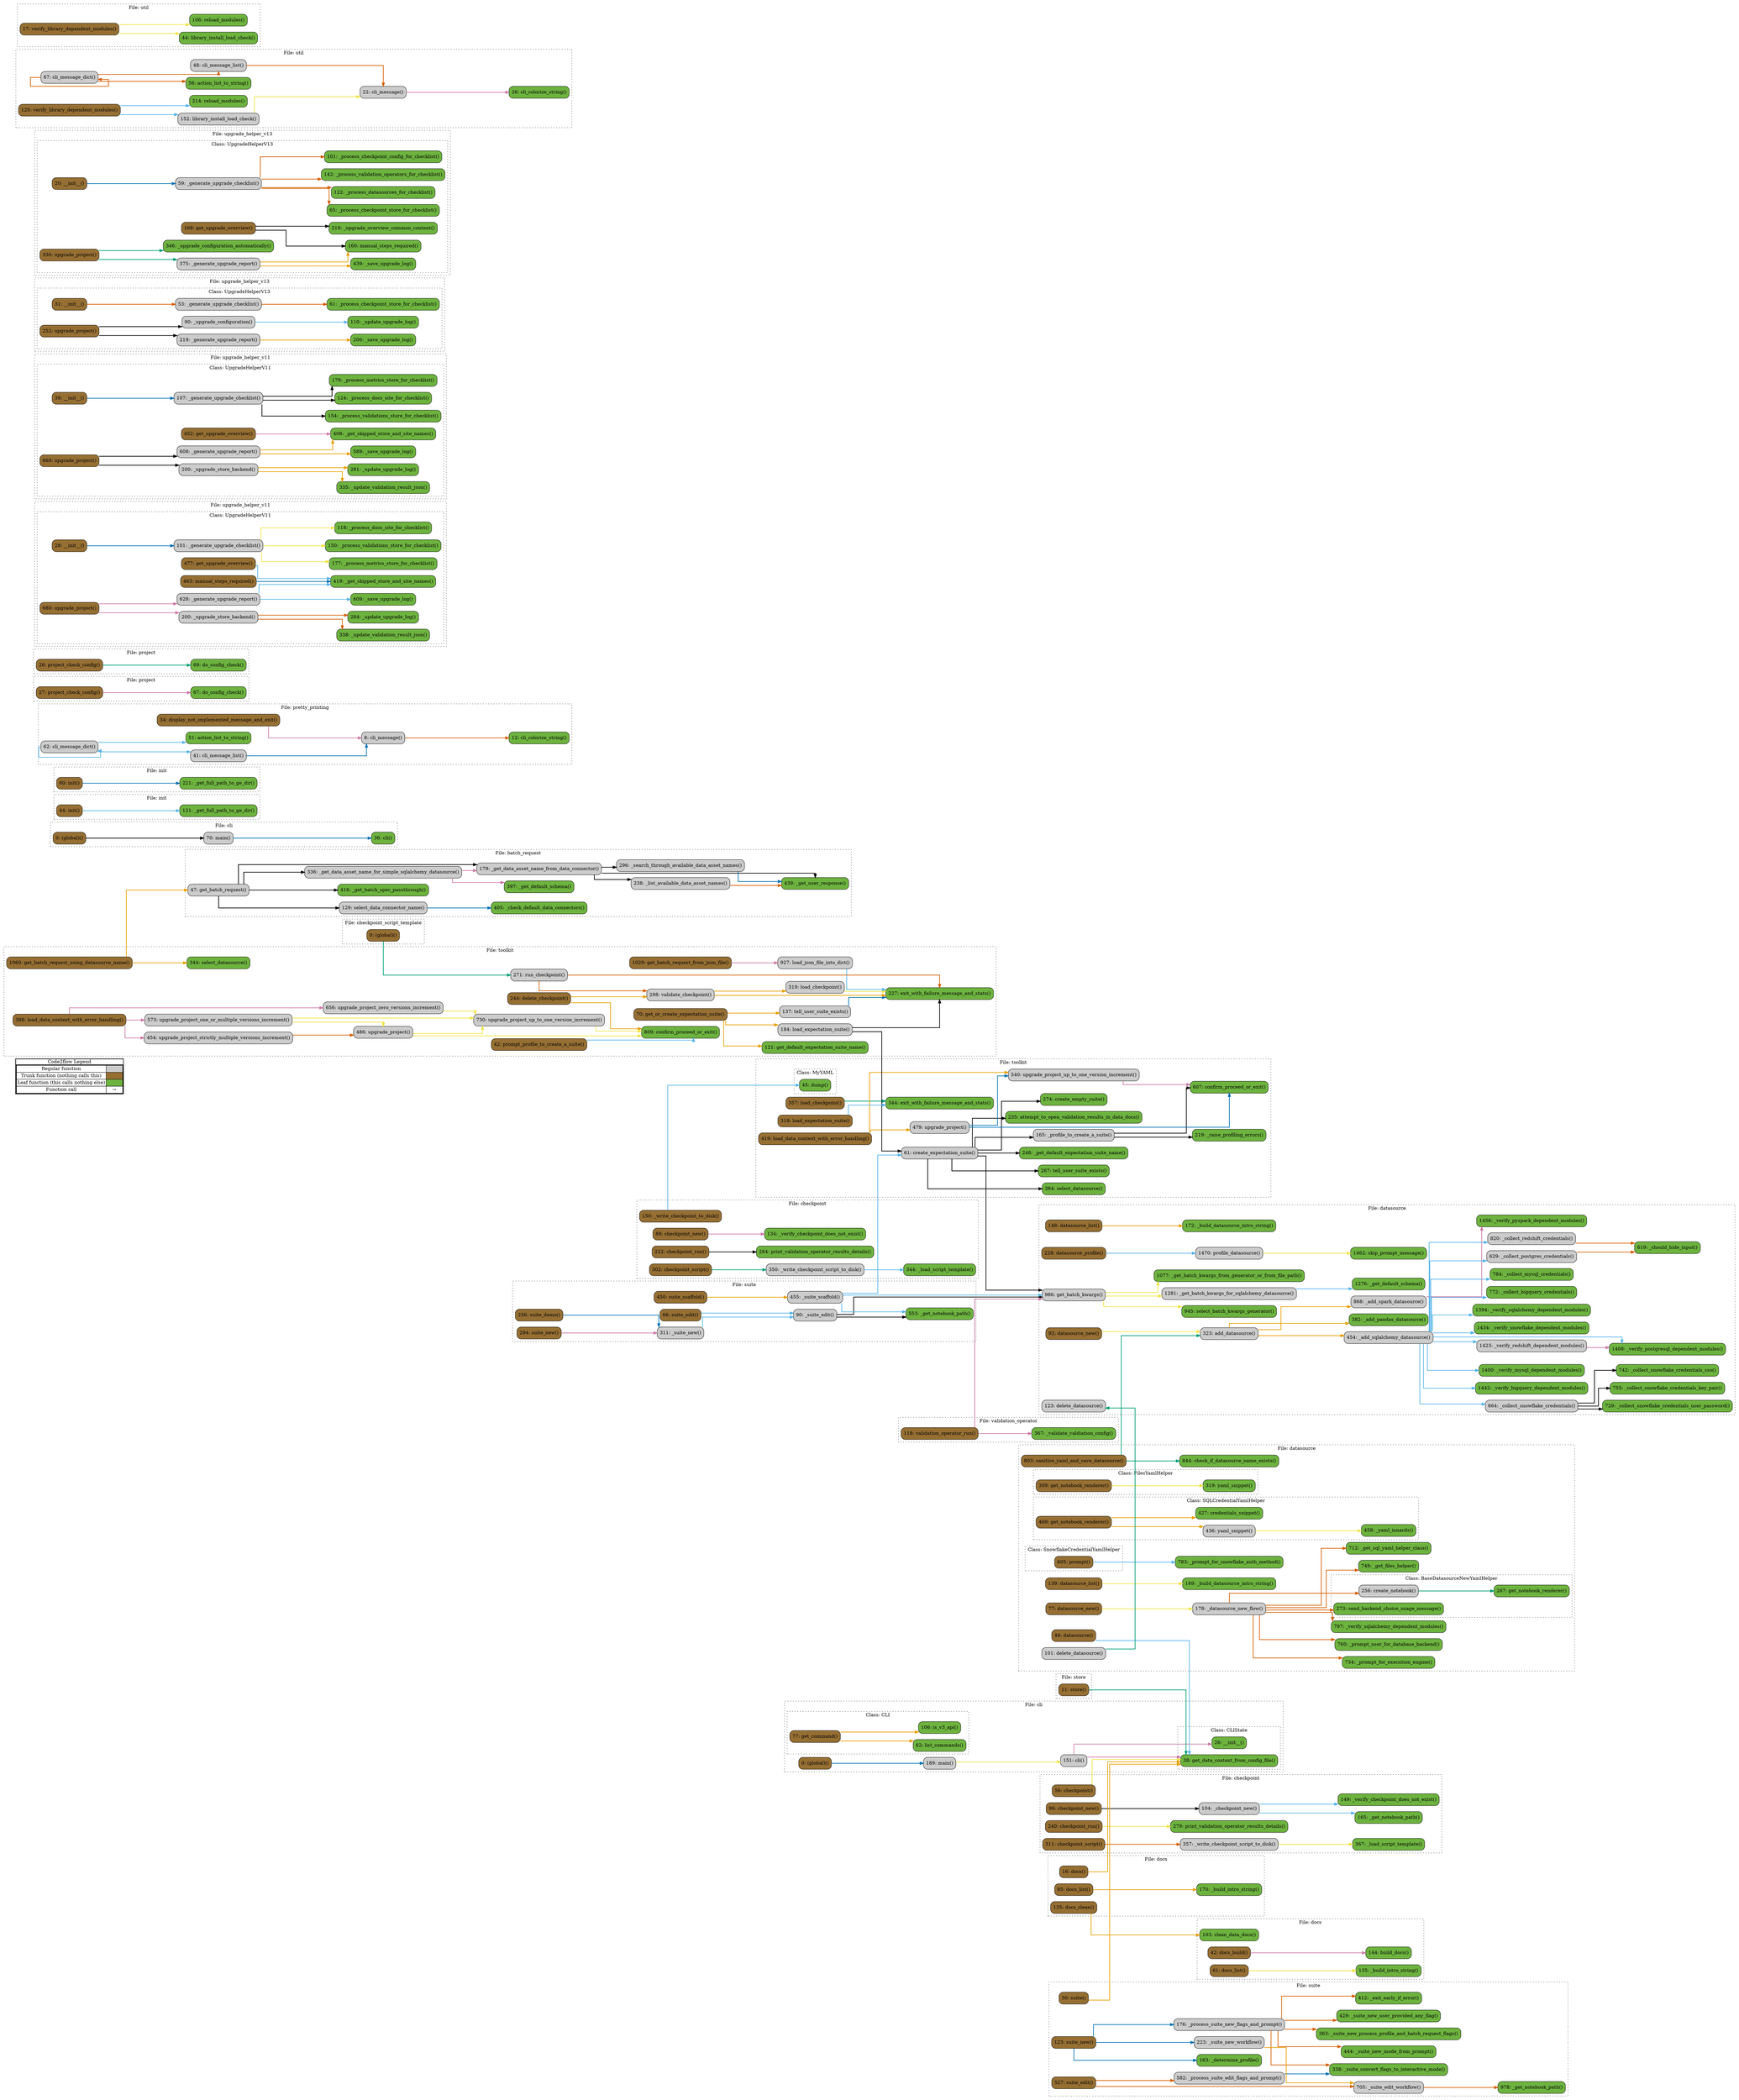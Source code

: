 digraph G {
concentrate=true;
splines="ortho";
rankdir="LR";
subgraph legend{
    rank = min;
    label = "legend";
    Legend [shape=none, margin=0, label = <
        <table cellspacing="0" cellpadding="0" border="1"><tr><td>Code2flow Legend</td></tr><tr><td>
        <table cellspacing="0">
        <tr><td>Regular function</td><td width="50px" bgcolor='#cccccc'></td></tr>
        <tr><td>Trunk function (nothing calls this)</td><td bgcolor='#966F33'></td></tr>
        <tr><td>Leaf function (this calls nothing else)</td><td bgcolor='#6db33f'></td></tr>
        <tr><td>Function call</td><td><font color='black'>&#8594;</font></td></tr>
        </table></td></tr></table>
        >];
}node_5c4c25fe [label="405: _check_default_data_connectors()" name="batch_request::_check_default_data_connectors" shape="rect" style="rounded,filled" fillcolor="#6db33f" ];
node_1a34d3b0 [label="416: _get_batch_spec_passthrough()" name="batch_request::_get_batch_spec_passthrough" shape="rect" style="rounded,filled" fillcolor="#6db33f" ];
node_05fbfda7 [label="336: _get_data_asset_name_for_simple_sqlalchemy_datasource()" name="batch_request::_get_data_asset_name_for_simple_sqlalchemy_datasource" shape="rect" style="rounded,filled" fillcolor="#cccccc" ];
node_fe6f5350 [label="179: _get_data_asset_name_from_data_connector()" name="batch_request::_get_data_asset_name_from_data_connector" shape="rect" style="rounded,filled" fillcolor="#cccccc" ];
node_ac07f16d [label="397: _get_default_schema()" name="batch_request::_get_default_schema" shape="rect" style="rounded,filled" fillcolor="#6db33f" ];
node_b4ab0977 [label="439: _get_user_response()" name="batch_request::_get_user_response" shape="rect" style="rounded,filled" fillcolor="#6db33f" ];
node_f2c12b1e [label="238: _list_available_data_asset_names()" name="batch_request::_list_available_data_asset_names" shape="rect" style="rounded,filled" fillcolor="#cccccc" ];
node_7881af1d [label="296: _search_through_available_data_asset_names()" name="batch_request::_search_through_available_data_asset_names" shape="rect" style="rounded,filled" fillcolor="#cccccc" ];
node_744f17e8 [label="47: get_batch_request()" name="batch_request::get_batch_request" shape="rect" style="rounded,filled" fillcolor="#cccccc" ];
node_a92f657d [label="129: select_data_connector_name()" name="batch_request::select_data_connector_name" shape="rect" style="rounded,filled" fillcolor="#cccccc" ];
node_65917422 [label="104: _checkpoint_new()" name="checkpoint::_checkpoint_new" shape="rect" style="rounded,filled" fillcolor="#cccccc" ];
node_d1dfdc82 [label="165: _get_notebook_path()" name="checkpoint::_get_notebook_path" shape="rect" style="rounded,filled" fillcolor="#6db33f" ];
node_a71a0b52 [label="344: _load_script_template()" name="checkpoint::_load_script_template" shape="rect" style="rounded,filled" fillcolor="#6db33f" ];
node_dde77d27 [label="367: _load_script_template()" name="checkpoint::_load_script_template" shape="rect" style="rounded,filled" fillcolor="#6db33f" ];
node_2330ad65 [label="134: _verify_checkpoint_does_not_exist()" name="checkpoint::_verify_checkpoint_does_not_exist" shape="rect" style="rounded,filled" fillcolor="#6db33f" ];
node_415b928f [label="149: _verify_checkpoint_does_not_exist()" name="checkpoint::_verify_checkpoint_does_not_exist" shape="rect" style="rounded,filled" fillcolor="#6db33f" ];
node_fcae3b12 [label="350: _write_checkpoint_script_to_disk()" name="checkpoint::_write_checkpoint_script_to_disk" shape="rect" style="rounded,filled" fillcolor="#cccccc" ];
node_b52d718c [label="357: _write_checkpoint_script_to_disk()" name="checkpoint::_write_checkpoint_script_to_disk" shape="rect" style="rounded,filled" fillcolor="#cccccc" ];
node_2fba57d2 [label="150: _write_checkpoint_to_disk()" name="checkpoint::_write_checkpoint_to_disk" shape="rect" style="rounded,filled" fillcolor="#966F33" ];
node_2e6d3844 [label="56: checkpoint()" name="checkpoint::checkpoint" shape="rect" style="rounded,filled" fillcolor="#966F33" ];
node_5e43dc97 [label="88: checkpoint_new()" name="checkpoint::checkpoint_new" shape="rect" style="rounded,filled" fillcolor="#966F33" ];
node_414c9d18 [label="96: checkpoint_new()" name="checkpoint::checkpoint_new" shape="rect" style="rounded,filled" fillcolor="#966F33" ];
node_8578203c [label="240: checkpoint_run()" name="checkpoint::checkpoint_run" shape="rect" style="rounded,filled" fillcolor="#966F33" ];
node_c5736070 [label="222: checkpoint_run()" name="checkpoint::checkpoint_run" shape="rect" style="rounded,filled" fillcolor="#966F33" ];
node_5e501c53 [label="302: checkpoint_script()" name="checkpoint::checkpoint_script" shape="rect" style="rounded,filled" fillcolor="#966F33" ];
node_3a69eb36 [label="311: checkpoint_script()" name="checkpoint::checkpoint_script" shape="rect" style="rounded,filled" fillcolor="#966F33" ];
node_bfc88151 [label="264: print_validation_operator_results_details()" name="checkpoint::print_validation_operator_results_details" shape="rect" style="rounded,filled" fillcolor="#6db33f" ];
node_1f9922ff [label="279: print_validation_operator_results_details()" name="checkpoint::print_validation_operator_results_details" shape="rect" style="rounded,filled" fillcolor="#6db33f" ];
node_9293be73 [label="0: (global)()" name="checkpoint_script_template::(global)" shape="rect" style="rounded,filled" fillcolor="#966F33" ];
node_b15b4750 [label="0: (global)()" name="cli::(global)" shape="rect" style="rounded,filled" fillcolor="#966F33" ];
node_f50b9125 [label="0: (global)()" name="cli::(global)" shape="rect" style="rounded,filled" fillcolor="#966F33" ];
node_ef25b4a9 [label="77: get_command()" name="cli::CLI.get_command" shape="rect" style="rounded,filled" fillcolor="#966F33" ];
node_61d4256e [label="106: is_v3_api()" name="cli::CLI.is_v3_api" shape="rect" style="rounded,filled" fillcolor="#6db33f" ];
node_52a9b633 [label="62: list_commands()" name="cli::CLI.list_commands" shape="rect" style="rounded,filled" fillcolor="#6db33f" ];
node_df429d03 [label="26: __init__()" name="cli::CLIState.__init__" shape="rect" style="rounded,filled" fillcolor="#6db33f" ];
node_80792a66 [label="38: get_data_context_from_config_file()" name="cli::CLIState.get_data_context_from_config_file" shape="rect" style="rounded,filled" fillcolor="#6db33f" ];
node_463c3040 [label="36: cli()" name="cli::cli" shape="rect" style="rounded,filled" fillcolor="#6db33f" ];
node_3d14dfbf [label="151: cli()" name="cli::cli" shape="rect" style="rounded,filled" fillcolor="#cccccc" ];
node_4fd2ac15 [label="70: main()" name="cli::main" shape="rect" style="rounded,filled" fillcolor="#cccccc" ];
node_32506ad4 [label="189: main()" name="cli::main" shape="rect" style="rounded,filled" fillcolor="#cccccc" ];
node_35fa5933 [label="256: create_notebook()" name="datasource::BaseDatasourceNewYamlHelper.create_notebook" shape="rect" style="rounded,filled" fillcolor="#cccccc" ];
node_e86c5aca [label="267: get_notebook_renderer()" name="datasource::BaseDatasourceNewYamlHelper.get_notebook_renderer" shape="rect" style="rounded,filled" fillcolor="#6db33f" ];
node_f16c98fc [label="273: send_backend_choice_usage_message()" name="datasource::BaseDatasourceNewYamlHelper.send_backend_choice_usage_message" shape="rect" style="rounded,filled" fillcolor="#6db33f" ];
node_d48c111c [label="309: get_notebook_renderer()" name="datasource::FilesYamlHelper.get_notebook_renderer" shape="rect" style="rounded,filled" fillcolor="#966F33" ];
node_f1230670 [label="319: yaml_snippet()" name="datasource::FilesYamlHelper.yaml_snippet" shape="rect" style="rounded,filled" fillcolor="#6db33f" ];
node_70bc10bf [label="458: _yaml_innards()" name="datasource::SQLCredentialYamlHelper._yaml_innards" shape="rect" style="rounded,filled" fillcolor="#6db33f" ];
node_36e5195d [label="427: credentials_snippet()" name="datasource::SQLCredentialYamlHelper.credentials_snippet" shape="rect" style="rounded,filled" fillcolor="#6db33f" ];
node_5f8f3161 [label="469: get_notebook_renderer()" name="datasource::SQLCredentialYamlHelper.get_notebook_renderer" shape="rect" style="rounded,filled" fillcolor="#966F33" ];
node_88836c8c [label="436: yaml_snippet()" name="datasource::SQLCredentialYamlHelper.yaml_snippet" shape="rect" style="rounded,filled" fillcolor="#cccccc" ];
node_c37e3c22 [label="605: prompt()" name="datasource::SnowflakeCredentialYamlHelper.prompt" shape="rect" style="rounded,filled" fillcolor="#966F33" ];
node_9ad765f0 [label="382: _add_pandas_datasource()" name="datasource::_add_pandas_datasource" shape="rect" style="rounded,filled" fillcolor="#6db33f" ];
node_c2692c17 [label="868: _add_spark_datasource()" name="datasource::_add_spark_datasource" shape="rect" style="rounded,filled" fillcolor="#cccccc" ];
node_b997893a [label="454: _add_sqlalchemy_datasource()" name="datasource::_add_sqlalchemy_datasource" shape="rect" style="rounded,filled" fillcolor="#cccccc" ];
node_00a5cf09 [label="172: _build_datasource_intro_string()" name="datasource::_build_datasource_intro_string" shape="rect" style="rounded,filled" fillcolor="#6db33f" ];
node_aab910cf [label="169: _build_datasource_intro_string()" name="datasource::_build_datasource_intro_string" shape="rect" style="rounded,filled" fillcolor="#6db33f" ];
node_caf091ff [label="772: _collect_bigquery_credentials()" name="datasource::_collect_bigquery_credentials" shape="rect" style="rounded,filled" fillcolor="#6db33f" ];
node_3a7afba4 [label="784: _collect_mysql_credentials()" name="datasource::_collect_mysql_credentials" shape="rect" style="rounded,filled" fillcolor="#6db33f" ];
node_db9fe74e [label="629: _collect_postgres_credentials()" name="datasource::_collect_postgres_credentials" shape="rect" style="rounded,filled" fillcolor="#cccccc" ];
node_2e195a4e [label="820: _collect_redshift_credentials()" name="datasource::_collect_redshift_credentials" shape="rect" style="rounded,filled" fillcolor="#cccccc" ];
node_93683ca8 [label="664: _collect_snowflake_credentials()" name="datasource::_collect_snowflake_credentials" shape="rect" style="rounded,filled" fillcolor="#cccccc" ];
node_a62c051b [label="755: _collect_snowflake_credentials_key_pair()" name="datasource::_collect_snowflake_credentials_key_pair" shape="rect" style="rounded,filled" fillcolor="#6db33f" ];
node_3cc4bbd0 [label="742: _collect_snowflake_credentials_sso()" name="datasource::_collect_snowflake_credentials_sso" shape="rect" style="rounded,filled" fillcolor="#6db33f" ];
node_6f8942b6 [label="729: _collect_snowflake_credentials_user_password()" name="datasource::_collect_snowflake_credentials_user_password" shape="rect" style="rounded,filled" fillcolor="#6db33f" ];
node_dd8da7be [label="178: _datasource_new_flow()" name="datasource::_datasource_new_flow" shape="rect" style="rounded,filled" fillcolor="#cccccc" ];
node_6f45fca2 [label="1281: _get_batch_kwargs_for_sqlalchemy_datasource()" name="datasource::_get_batch_kwargs_for_sqlalchemy_datasource" shape="rect" style="rounded,filled" fillcolor="#cccccc" ];
node_d5947069 [label="1077: _get_batch_kwargs_from_generator_or_from_file_path()" name="datasource::_get_batch_kwargs_from_generator_or_from_file_path" shape="rect" style="rounded,filled" fillcolor="#6db33f" ];
node_73a66fc5 [label="1276: _get_default_schema()" name="datasource::_get_default_schema" shape="rect" style="rounded,filled" fillcolor="#6db33f" ];
node_6bd51fba [label="749: _get_files_helper()" name="datasource::_get_files_helper" shape="rect" style="rounded,filled" fillcolor="#6db33f" ];
node_11038cc9 [label="712: _get_sql_yaml_helper_class()" name="datasource::_get_sql_yaml_helper_class" shape="rect" style="rounded,filled" fillcolor="#6db33f" ];
node_1b785de8 [label="734: _prompt_for_execution_engine()" name="datasource::_prompt_for_execution_engine" shape="rect" style="rounded,filled" fillcolor="#6db33f" ];
node_cb03c4cb [label="783: _prompt_for_snowflake_auth_method()" name="datasource::_prompt_for_snowflake_auth_method" shape="rect" style="rounded,filled" fillcolor="#6db33f" ];
node_6c04480f [label="760: _prompt_user_for_database_backend()" name="datasource::_prompt_user_for_database_backend" shape="rect" style="rounded,filled" fillcolor="#6db33f" ];
node_5bd1d16a [label="619: _should_hide_input()" name="datasource::_should_hide_input" shape="rect" style="rounded,filled" fillcolor="#6db33f" ];
node_7e1ea6f7 [label="1442: _verify_bigquery_dependent_modules()" name="datasource::_verify_bigquery_dependent_modules" shape="rect" style="rounded,filled" fillcolor="#6db33f" ];
node_3c45fefa [label="1400: _verify_mysql_dependent_modules()" name="datasource::_verify_mysql_dependent_modules" shape="rect" style="rounded,filled" fillcolor="#6db33f" ];
node_92f2799f [label="1408: _verify_postgresql_dependent_modules()" name="datasource::_verify_postgresql_dependent_modules" shape="rect" style="rounded,filled" fillcolor="#6db33f" ];
node_e49eaa8a [label="1456: _verify_pyspark_dependent_modules()" name="datasource::_verify_pyspark_dependent_modules" shape="rect" style="rounded,filled" fillcolor="#6db33f" ];
node_a2bcb72f [label="1423: _verify_redshift_dependent_modules()" name="datasource::_verify_redshift_dependent_modules" shape="rect" style="rounded,filled" fillcolor="#cccccc" ];
node_bf485cb9 [label="1434: _verify_snowflake_dependent_modules()" name="datasource::_verify_snowflake_dependent_modules" shape="rect" style="rounded,filled" fillcolor="#6db33f" ];
node_e2728c0f [label="797: _verify_sqlalchemy_dependent_modules()" name="datasource::_verify_sqlalchemy_dependent_modules" shape="rect" style="rounded,filled" fillcolor="#6db33f" ];
node_c35dde37 [label="1394: _verify_sqlalchemy_dependent_modules()" name="datasource::_verify_sqlalchemy_dependent_modules" shape="rect" style="rounded,filled" fillcolor="#6db33f" ];
node_4416e6e9 [label="323: add_datasource()" name="datasource::add_datasource" shape="rect" style="rounded,filled" fillcolor="#cccccc" ];
node_fcb2da07 [label="844: check_if_datasource_name_exists()" name="datasource::check_if_datasource_name_exists" shape="rect" style="rounded,filled" fillcolor="#6db33f" ];
node_6d8ae20a [label="48: datasource()" name="datasource::datasource" shape="rect" style="rounded,filled" fillcolor="#966F33" ];
node_b2e89df4 [label="139: datasource_list()" name="datasource::datasource_list" shape="rect" style="rounded,filled" fillcolor="#966F33" ];
node_374dbae1 [label="148: datasource_list()" name="datasource::datasource_list" shape="rect" style="rounded,filled" fillcolor="#966F33" ];
node_fc0137fc [label="77: datasource_new()" name="datasource::datasource_new" shape="rect" style="rounded,filled" fillcolor="#966F33" ];
node_6fe8c354 [label="92: datasource_new()" name="datasource::datasource_new" shape="rect" style="rounded,filled" fillcolor="#966F33" ];
node_f5dbac6a [label="228: datasource_profile()" name="datasource::datasource_profile" shape="rect" style="rounded,filled" fillcolor="#966F33" ];
node_293a8693 [label="101: delete_datasource()" name="datasource::delete_datasource" shape="rect" style="rounded,filled" fillcolor="#cccccc" ];
node_865da5c8 [label="123: delete_datasource()" name="datasource::delete_datasource" shape="rect" style="rounded,filled" fillcolor="#cccccc" ];
node_ed6c8a94 [label="986: get_batch_kwargs()" name="datasource::get_batch_kwargs" shape="rect" style="rounded,filled" fillcolor="#cccccc" ];
node_35a7fe54 [label="1470: profile_datasource()" name="datasource::profile_datasource" shape="rect" style="rounded,filled" fillcolor="#cccccc" ];
node_3c1e0ca3 [label="803: sanitize_yaml_and_save_datasource()" name="datasource::sanitize_yaml_and_save_datasource" shape="rect" style="rounded,filled" fillcolor="#966F33" ];
node_e081522f [label="945: select_batch_kwargs_generator()" name="datasource::select_batch_kwargs_generator" shape="rect" style="rounded,filled" fillcolor="#6db33f" ];
node_61698d83 [label="1462: skip_prompt_message()" name="datasource::skip_prompt_message" shape="rect" style="rounded,filled" fillcolor="#6db33f" ];
node_1f980967 [label="135: _build_intro_string()" name="docs::_build_intro_string" shape="rect" style="rounded,filled" fillcolor="#6db33f" ];
node_ff59040a [label="170: _build_intro_string()" name="docs::_build_intro_string" shape="rect" style="rounded,filled" fillcolor="#6db33f" ];
node_3dfd57c2 [label="144: build_docs()" name="docs::build_docs" shape="rect" style="rounded,filled" fillcolor="#6db33f" ];
node_753fc630 [label="103: clean_data_docs()" name="docs::clean_data_docs" shape="rect" style="rounded,filled" fillcolor="#6db33f" ];
node_6f5c4c79 [label="16: docs()" name="docs::docs" shape="rect" style="rounded,filled" fillcolor="#966F33" ];
node_d286ed5f [label="42: docs_build()" name="docs::docs_build" shape="rect" style="rounded,filled" fillcolor="#966F33" ];
node_0e12ce49 [label="135: docs_clean()" name="docs::docs_clean" shape="rect" style="rounded,filled" fillcolor="#966F33" ];
node_3c6a9c9c [label="61: docs_list()" name="docs::docs_list" shape="rect" style="rounded,filled" fillcolor="#966F33" ];
node_4bfde8c1 [label="85: docs_list()" name="docs::docs_list" shape="rect" style="rounded,filled" fillcolor="#966F33" ];
node_decc356a [label="121: _get_full_path_to_ge_dir()" name="init::_get_full_path_to_ge_dir" shape="rect" style="rounded,filled" fillcolor="#6db33f" ];
node_1b0ca016 [label="221: _get_full_path_to_ge_dir()" name="init::_get_full_path_to_ge_dir" shape="rect" style="rounded,filled" fillcolor="#6db33f" ];
node_6884004d [label="60: init()" name="init::init" shape="rect" style="rounded,filled" fillcolor="#966F33" ];
node_74737e3a [label="44: init()" name="init::init" shape="rect" style="rounded,filled" fillcolor="#966F33" ];
node_21a0ff80 [label="51: action_list_to_string()" name="pretty_printing::action_list_to_string" shape="rect" style="rounded,filled" fillcolor="#6db33f" ];
node_0ee7bd8c [label="12: cli_colorize_string()" name="pretty_printing::cli_colorize_string" shape="rect" style="rounded,filled" fillcolor="#6db33f" ];
node_bd435f9e [label="8: cli_message()" name="pretty_printing::cli_message" shape="rect" style="rounded,filled" fillcolor="#cccccc" ];
node_fad6b302 [label="62: cli_message_dict()" name="pretty_printing::cli_message_dict" shape="rect" style="rounded,filled" fillcolor="#cccccc" ];
node_737b9255 [label="41: cli_message_list()" name="pretty_printing::cli_message_list" shape="rect" style="rounded,filled" fillcolor="#cccccc" ];
node_9fce9fdf [label="34: display_not_implemented_message_and_exit()" name="pretty_printing::display_not_implemented_message_and_exit" shape="rect" style="rounded,filled" fillcolor="#966F33" ];
node_fad47850 [label="67: do_config_check()" name="project::do_config_check" shape="rect" style="rounded,filled" fillcolor="#6db33f" ];
node_b7aae617 [label="69: do_config_check()" name="project::do_config_check" shape="rect" style="rounded,filled" fillcolor="#6db33f" ];
node_8d05ce67 [label="27: project_check_config()" name="project::project_check_config" shape="rect" style="rounded,filled" fillcolor="#966F33" ];
node_ff40797b [label="26: project_check_config()" name="project::project_check_config" shape="rect" style="rounded,filled" fillcolor="#966F33" ];
node_7c08c6b3 [label="11: store()" name="store::store" shape="rect" style="rounded,filled" fillcolor="#966F33" ];
node_616f372e [label="163: _determine_profile()" name="suite::_determine_profile" shape="rect" style="rounded,filled" fillcolor="#6db33f" ];
node_ebe616f8 [label="412: _exit_early_if_error()" name="suite::_exit_early_if_error" shape="rect" style="rounded,filled" fillcolor="#6db33f" ];
node_9b58fed0 [label="978: _get_notebook_path()" name="suite::_get_notebook_path" shape="rect" style="rounded,filled" fillcolor="#6db33f" ];
node_39bf0e53 [label="553: _get_notebook_path()" name="suite::_get_notebook_path" shape="rect" style="rounded,filled" fillcolor="#6db33f" ];
node_1c9ddded [label="582: _process_suite_edit_flags_and_prompt()" name="suite::_process_suite_edit_flags_and_prompt" shape="rect" style="rounded,filled" fillcolor="#cccccc" ];
node_011aa57e [label="176: _process_suite_new_flags_and_prompt()" name="suite::_process_suite_new_flags_and_prompt" shape="rect" style="rounded,filled" fillcolor="#cccccc" ];
node_5a6fd5c8 [label="338: _suite_convert_flags_to_interactive_mode()" name="suite::_suite_convert_flags_to_interactive_mode" shape="rect" style="rounded,filled" fillcolor="#6db33f" ];
node_e01db830 [label="90: _suite_edit()" name="suite::_suite_edit" shape="rect" style="rounded,filled" fillcolor="#cccccc" ];
node_db5af61e [label="705: _suite_edit_workflow()" name="suite::_suite_edit_workflow" shape="rect" style="rounded,filled" fillcolor="#cccccc" ];
node_5f65402a [label="311: _suite_new()" name="suite::_suite_new" shape="rect" style="rounded,filled" fillcolor="#cccccc" ];
node_2b048e04 [label="444: _suite_new_mode_from_prompt()" name="suite::_suite_new_mode_from_prompt" shape="rect" style="rounded,filled" fillcolor="#6db33f" ];
node_a06f5722 [label="363: _suite_new_process_profile_and_batch_request_flags()" name="suite::_suite_new_process_profile_and_batch_request_flags" shape="rect" style="rounded,filled" fillcolor="#6db33f" ];
node_12b20f6e [label="429: _suite_new_user_provided_any_flag()" name="suite::_suite_new_user_provided_any_flag" shape="rect" style="rounded,filled" fillcolor="#6db33f" ];
node_763d88e1 [label="223: _suite_new_workflow()" name="suite::_suite_new_workflow" shape="rect" style="rounded,filled" fillcolor="#cccccc" ];
node_cb35bcba [label="455: _suite_scaffold()" name="suite::_suite_scaffold" shape="rect" style="rounded,filled" fillcolor="#cccccc" ];
node_94384641 [label="50: suite()" name="suite::suite" shape="rect" style="rounded,filled" fillcolor="#966F33" ];
node_146e1c25 [label="256: suite_demo()" name="suite::suite_demo" shape="rect" style="rounded,filled" fillcolor="#966F33" ];
node_bfc74d52 [label="66: suite_edit()" name="suite::suite_edit" shape="rect" style="rounded,filled" fillcolor="#966F33" ];
node_9dd23b6e [label="527: suite_edit()" name="suite::suite_edit" shape="rect" style="rounded,filled" fillcolor="#966F33" ];
node_60e4d7dd [label="123: suite_new()" name="suite::suite_new" shape="rect" style="rounded,filled" fillcolor="#966F33" ];
node_cc71d617 [label="294: suite_new()" name="suite::suite_new" shape="rect" style="rounded,filled" fillcolor="#966F33" ];
node_525d1a89 [label="450: suite_scaffold()" name="suite::suite_scaffold" shape="rect" style="rounded,filled" fillcolor="#966F33" ];
node_f72d3e05 [label="45: dump()" name="toolkit::MyYAML.dump" shape="rect" style="rounded,filled" fillcolor="#6db33f" ];
node_020e653e [label="248: _get_default_expectation_suite_name()" name="toolkit::_get_default_expectation_suite_name" shape="rect" style="rounded,filled" fillcolor="#6db33f" ];
node_b1a20bb8 [label="165: _profile_to_create_a_suite()" name="toolkit::_profile_to_create_a_suite" shape="rect" style="rounded,filled" fillcolor="#cccccc" ];
node_ba225ef9 [label="219: _raise_profiling_errors()" name="toolkit::_raise_profiling_errors" shape="rect" style="rounded,filled" fillcolor="#6db33f" ];
node_198f5d7e [label="235: attempt_to_open_validation_results_in_data_docs()" name="toolkit::attempt_to_open_validation_results_in_data_docs" shape="rect" style="rounded,filled" fillcolor="#6db33f" ];
node_cb7aebdb [label="607: confirm_proceed_or_exit()" name="toolkit::confirm_proceed_or_exit" shape="rect" style="rounded,filled" fillcolor="#6db33f" ];
node_39e36a04 [label="809: confirm_proceed_or_exit()" name="toolkit::confirm_proceed_or_exit" shape="rect" style="rounded,filled" fillcolor="#6db33f" ];
node_e601f385 [label="274: create_empty_suite()" name="toolkit::create_empty_suite" shape="rect" style="rounded,filled" fillcolor="#6db33f" ];
node_60bcec88 [label="61: create_expectation_suite()" name="toolkit::create_expectation_suite" shape="rect" style="rounded,filled" fillcolor="#cccccc" ];
node_6cef36f1 [label="244: delete_checkpoint()" name="toolkit::delete_checkpoint" shape="rect" style="rounded,filled" fillcolor="#966F33" ];
node_55b370c4 [label="227: exit_with_failure_message_and_stats()" name="toolkit::exit_with_failure_message_and_stats" shape="rect" style="rounded,filled" fillcolor="#6db33f" ];
node_0e9b228c [label="344: exit_with_failure_message_and_stats()" name="toolkit::exit_with_failure_message_and_stats" shape="rect" style="rounded,filled" fillcolor="#6db33f" ];
node_9881f8c7 [label="1029: get_batch_request_from_json_file()" name="toolkit::get_batch_request_from_json_file" shape="rect" style="rounded,filled" fillcolor="#966F33" ];
node_d367ded1 [label="1060: get_batch_request_using_datasource_name()" name="toolkit::get_batch_request_using_datasource_name" shape="rect" style="rounded,filled" fillcolor="#966F33" ];
node_eb1f5cf9 [label="121: get_default_expectation_suite_name()" name="toolkit::get_default_expectation_suite_name" shape="rect" style="rounded,filled" fillcolor="#6db33f" ];
node_37e7c261 [label="70: get_or_create_expectation_suite()" name="toolkit::get_or_create_expectation_suite" shape="rect" style="rounded,filled" fillcolor="#966F33" ];
node_029e5a2c [label="319: load_checkpoint()" name="toolkit::load_checkpoint" shape="rect" style="rounded,filled" fillcolor="#cccccc" ];
node_143ce233 [label="357: load_checkpoint()" name="toolkit::load_checkpoint" shape="rect" style="rounded,filled" fillcolor="#966F33" ];
node_70a844b1 [label="419: load_data_context_with_error_handling()" name="toolkit::load_data_context_with_error_handling" shape="rect" style="rounded,filled" fillcolor="#966F33" ];
node_adc68b57 [label="388: load_data_context_with_error_handling()" name="toolkit::load_data_context_with_error_handling" shape="rect" style="rounded,filled" fillcolor="#966F33" ];
node_46fc8f68 [label="184: load_expectation_suite()" name="toolkit::load_expectation_suite" shape="rect" style="rounded,filled" fillcolor="#cccccc" ];
node_92629b92 [label="318: load_expectation_suite()" name="toolkit::load_expectation_suite" shape="rect" style="rounded,filled" fillcolor="#966F33" ];
node_8becf74a [label="927: load_json_file_into_dict()" name="toolkit::load_json_file_into_dict" shape="rect" style="rounded,filled" fillcolor="#cccccc" ];
node_92de0bb2 [label="42: prompt_profile_to_create_a_suite()" name="toolkit::prompt_profile_to_create_a_suite" shape="rect" style="rounded,filled" fillcolor="#966F33" ];
node_db46da36 [label="271: run_checkpoint()" name="toolkit::run_checkpoint" shape="rect" style="rounded,filled" fillcolor="#cccccc" ];
node_5f2f7c97 [label="384: select_datasource()" name="toolkit::select_datasource" shape="rect" style="rounded,filled" fillcolor="#6db33f" ];
node_c0adb764 [label="344: select_datasource()" name="toolkit::select_datasource" shape="rect" style="rounded,filled" fillcolor="#6db33f" ];
node_281abc35 [label="137: tell_user_suite_exists()" name="toolkit::tell_user_suite_exists" shape="rect" style="rounded,filled" fillcolor="#cccccc" ];
node_e4198fe3 [label="267: tell_user_suite_exists()" name="toolkit::tell_user_suite_exists" shape="rect" style="rounded,filled" fillcolor="#6db33f" ];
node_3c40d3ec [label="486: upgrade_project()" name="toolkit::upgrade_project" shape="rect" style="rounded,filled" fillcolor="#cccccc" ];
node_a3d6bc25 [label="479: upgrade_project()" name="toolkit::upgrade_project" shape="rect" style="rounded,filled" fillcolor="#cccccc" ];
node_b12b01ec [label="573: upgrade_project_one_or_multiple_versions_increment()" name="toolkit::upgrade_project_one_or_multiple_versions_increment" shape="rect" style="rounded,filled" fillcolor="#cccccc" ];
node_8e34be0e [label="454: upgrade_project_strictly_multiple_versions_increment()" name="toolkit::upgrade_project_strictly_multiple_versions_increment" shape="rect" style="rounded,filled" fillcolor="#cccccc" ];
node_3ccaaebc [label="730: upgrade_project_up_to_one_version_increment()" name="toolkit::upgrade_project_up_to_one_version_increment" shape="rect" style="rounded,filled" fillcolor="#cccccc" ];
node_485a6b17 [label="540: upgrade_project_up_to_one_version_increment()" name="toolkit::upgrade_project_up_to_one_version_increment" shape="rect" style="rounded,filled" fillcolor="#cccccc" ];
node_63e40204 [label="656: upgrade_project_zero_versions_increment()" name="toolkit::upgrade_project_zero_versions_increment" shape="rect" style="rounded,filled" fillcolor="#cccccc" ];
node_bd018d41 [label="298: validate_checkpoint()" name="toolkit::validate_checkpoint" shape="rect" style="rounded,filled" fillcolor="#cccccc" ];
node_2b5cc585 [label="28: __init__()" name="upgrade_helper_v11::UpgradeHelperV11.__init__" shape="rect" style="rounded,filled" fillcolor="#966F33" ];
node_ab7924c5 [label="39: __init__()" name="upgrade_helper_v11::UpgradeHelperV11.__init__" shape="rect" style="rounded,filled" fillcolor="#966F33" ];
node_f5ed2f70 [label="107: _generate_upgrade_checklist()" name="upgrade_helper_v11::UpgradeHelperV11._generate_upgrade_checklist" shape="rect" style="rounded,filled" fillcolor="#cccccc" ];
node_2cf9b8cc [label="101: _generate_upgrade_checklist()" name="upgrade_helper_v11::UpgradeHelperV11._generate_upgrade_checklist" shape="rect" style="rounded,filled" fillcolor="#cccccc" ];
node_62435af1 [label="608: _generate_upgrade_report()" name="upgrade_helper_v11::UpgradeHelperV11._generate_upgrade_report" shape="rect" style="rounded,filled" fillcolor="#cccccc" ];
node_debc7972 [label="628: _generate_upgrade_report()" name="upgrade_helper_v11::UpgradeHelperV11._generate_upgrade_report" shape="rect" style="rounded,filled" fillcolor="#cccccc" ];
node_19962eb5 [label="408: _get_skipped_store_and_site_names()" name="upgrade_helper_v11::UpgradeHelperV11._get_skipped_store_and_site_names" shape="rect" style="rounded,filled" fillcolor="#6db33f" ];
node_cedbed83 [label="419: _get_skipped_store_and_site_names()" name="upgrade_helper_v11::UpgradeHelperV11._get_skipped_store_and_site_names" shape="rect" style="rounded,filled" fillcolor="#6db33f" ];
node_7367db2f [label="124: _process_docs_site_for_checklist()" name="upgrade_helper_v11::UpgradeHelperV11._process_docs_site_for_checklist" shape="rect" style="rounded,filled" fillcolor="#6db33f" ];
node_bde82466 [label="118: _process_docs_site_for_checklist()" name="upgrade_helper_v11::UpgradeHelperV11._process_docs_site_for_checklist" shape="rect" style="rounded,filled" fillcolor="#6db33f" ];
node_55d5f5d3 [label="179: _process_metrics_store_for_checklist()" name="upgrade_helper_v11::UpgradeHelperV11._process_metrics_store_for_checklist" shape="rect" style="rounded,filled" fillcolor="#6db33f" ];
node_b737bebd [label="177: _process_metrics_store_for_checklist()" name="upgrade_helper_v11::UpgradeHelperV11._process_metrics_store_for_checklist" shape="rect" style="rounded,filled" fillcolor="#6db33f" ];
node_16e47574 [label="154: _process_validations_store_for_checklist()" name="upgrade_helper_v11::UpgradeHelperV11._process_validations_store_for_checklist" shape="rect" style="rounded,filled" fillcolor="#6db33f" ];
node_6d2492e0 [label="150: _process_validations_store_for_checklist()" name="upgrade_helper_v11::UpgradeHelperV11._process_validations_store_for_checklist" shape="rect" style="rounded,filled" fillcolor="#6db33f" ];
node_506cd57f [label="609: _save_upgrade_log()" name="upgrade_helper_v11::UpgradeHelperV11._save_upgrade_log" shape="rect" style="rounded,filled" fillcolor="#6db33f" ];
node_370c6830 [label="589: _save_upgrade_log()" name="upgrade_helper_v11::UpgradeHelperV11._save_upgrade_log" shape="rect" style="rounded,filled" fillcolor="#6db33f" ];
node_70439f9a [label="284: _update_upgrade_log()" name="upgrade_helper_v11::UpgradeHelperV11._update_upgrade_log" shape="rect" style="rounded,filled" fillcolor="#6db33f" ];
node_65318075 [label="281: _update_upgrade_log()" name="upgrade_helper_v11::UpgradeHelperV11._update_upgrade_log" shape="rect" style="rounded,filled" fillcolor="#6db33f" ];
node_c8958e67 [label="338: _update_validation_result_json()" name="upgrade_helper_v11::UpgradeHelperV11._update_validation_result_json" shape="rect" style="rounded,filled" fillcolor="#6db33f" ];
node_b235259d [label="335: _update_validation_result_json()" name="upgrade_helper_v11::UpgradeHelperV11._update_validation_result_json" shape="rect" style="rounded,filled" fillcolor="#6db33f" ];
node_4a0d7819 [label="200: _upgrade_store_backend()" name="upgrade_helper_v11::UpgradeHelperV11._upgrade_store_backend" shape="rect" style="rounded,filled" fillcolor="#cccccc" ];
node_6d06adc6 [label="200: _upgrade_store_backend()" name="upgrade_helper_v11::UpgradeHelperV11._upgrade_store_backend" shape="rect" style="rounded,filled" fillcolor="#cccccc" ];
node_5071f632 [label="477: get_upgrade_overview()" name="upgrade_helper_v11::UpgradeHelperV11.get_upgrade_overview" shape="rect" style="rounded,filled" fillcolor="#966F33" ];
node_7f7e4b5f [label="452: get_upgrade_overview()" name="upgrade_helper_v11::UpgradeHelperV11.get_upgrade_overview" shape="rect" style="rounded,filled" fillcolor="#966F33" ];
node_7de6be7d [label="463: manual_steps_required()" name="upgrade_helper_v11::UpgradeHelperV11.manual_steps_required" shape="rect" style="rounded,filled" fillcolor="#966F33" ];
node_c9ec7058 [label="660: upgrade_project()" name="upgrade_helper_v11::UpgradeHelperV11.upgrade_project" shape="rect" style="rounded,filled" fillcolor="#966F33" ];
node_a831b71f [label="680: upgrade_project()" name="upgrade_helper_v11::UpgradeHelperV11.upgrade_project" shape="rect" style="rounded,filled" fillcolor="#966F33" ];
node_8e082b8e [label="31: __init__()" name="upgrade_helper_v13::UpgradeHelperV13.__init__" shape="rect" style="rounded,filled" fillcolor="#966F33" ];
node_31f9be45 [label="20: __init__()" name="upgrade_helper_v13::UpgradeHelperV13.__init__" shape="rect" style="rounded,filled" fillcolor="#966F33" ];
node_16b0ee96 [label="53: _generate_upgrade_checklist()" name="upgrade_helper_v13::UpgradeHelperV13._generate_upgrade_checklist" shape="rect" style="rounded,filled" fillcolor="#cccccc" ];
node_8c05f8fe [label="59: _generate_upgrade_checklist()" name="upgrade_helper_v13::UpgradeHelperV13._generate_upgrade_checklist" shape="rect" style="rounded,filled" fillcolor="#cccccc" ];
node_06d25989 [label="375: _generate_upgrade_report()" name="upgrade_helper_v13::UpgradeHelperV13._generate_upgrade_report" shape="rect" style="rounded,filled" fillcolor="#cccccc" ];
node_ff30d539 [label="219: _generate_upgrade_report()" name="upgrade_helper_v13::UpgradeHelperV13._generate_upgrade_report" shape="rect" style="rounded,filled" fillcolor="#cccccc" ];
node_a8cae602 [label="101: _process_checkpoint_config_for_checklist()" name="upgrade_helper_v13::UpgradeHelperV13._process_checkpoint_config_for_checklist" shape="rect" style="rounded,filled" fillcolor="#6db33f" ];
node_19f8fdb0 [label="61: _process_checkpoint_store_for_checklist()" name="upgrade_helper_v13::UpgradeHelperV13._process_checkpoint_store_for_checklist" shape="rect" style="rounded,filled" fillcolor="#6db33f" ];
node_2e65a24a [label="65: _process_checkpoint_store_for_checklist()" name="upgrade_helper_v13::UpgradeHelperV13._process_checkpoint_store_for_checklist" shape="rect" style="rounded,filled" fillcolor="#6db33f" ];
node_43d339af [label="122: _process_datasources_for_checklist()" name="upgrade_helper_v13::UpgradeHelperV13._process_datasources_for_checklist" shape="rect" style="rounded,filled" fillcolor="#6db33f" ];
node_d5b995c2 [label="142: _process_validation_operators_for_checklist()" name="upgrade_helper_v13::UpgradeHelperV13._process_validation_operators_for_checklist" shape="rect" style="rounded,filled" fillcolor="#6db33f" ];
node_fd74ca5d [label="439: _save_upgrade_log()" name="upgrade_helper_v13::UpgradeHelperV13._save_upgrade_log" shape="rect" style="rounded,filled" fillcolor="#6db33f" ];
node_10bd9d0c [label="200: _save_upgrade_log()" name="upgrade_helper_v13::UpgradeHelperV13._save_upgrade_log" shape="rect" style="rounded,filled" fillcolor="#6db33f" ];
node_49821f99 [label="110: _update_upgrade_log()" name="upgrade_helper_v13::UpgradeHelperV13._update_upgrade_log" shape="rect" style="rounded,filled" fillcolor="#6db33f" ];
node_10c7da62 [label="90: _upgrade_configuration()" name="upgrade_helper_v13::UpgradeHelperV13._upgrade_configuration" shape="rect" style="rounded,filled" fillcolor="#cccccc" ];
node_e8b34b65 [label="346: _upgrade_configuration_automatically()" name="upgrade_helper_v13::UpgradeHelperV13._upgrade_configuration_automatically" shape="rect" style="rounded,filled" fillcolor="#6db33f" ];
node_29b0cba2 [label="219: _upgrade_overview_common_content()" name="upgrade_helper_v13::UpgradeHelperV13._upgrade_overview_common_content" shape="rect" style="rounded,filled" fillcolor="#6db33f" ];
node_96e59620 [label="168: get_upgrade_overview()" name="upgrade_helper_v13::UpgradeHelperV13.get_upgrade_overview" shape="rect" style="rounded,filled" fillcolor="#966F33" ];
node_61351970 [label="160: manual_steps_required()" name="upgrade_helper_v13::UpgradeHelperV13.manual_steps_required" shape="rect" style="rounded,filled" fillcolor="#6db33f" ];
node_8a6c8c1b [label="330: upgrade_project()" name="upgrade_helper_v13::UpgradeHelperV13.upgrade_project" shape="rect" style="rounded,filled" fillcolor="#966F33" ];
node_a3b62e40 [label="252: upgrade_project()" name="upgrade_helper_v13::UpgradeHelperV13.upgrade_project" shape="rect" style="rounded,filled" fillcolor="#966F33" ];
node_095d66e6 [label="56: action_list_to_string()" name="util::action_list_to_string" shape="rect" style="rounded,filled" fillcolor="#6db33f" ];
node_0dfbc3a4 [label="26: cli_colorize_string()" name="util::cli_colorize_string" shape="rect" style="rounded,filled" fillcolor="#6db33f" ];
node_014535af [label="22: cli_message()" name="util::cli_message" shape="rect" style="rounded,filled" fillcolor="#cccccc" ];
node_39288b76 [label="67: cli_message_dict()" name="util::cli_message_dict" shape="rect" style="rounded,filled" fillcolor="#cccccc" ];
node_b5d8481e [label="48: cli_message_list()" name="util::cli_message_list" shape="rect" style="rounded,filled" fillcolor="#cccccc" ];
node_0544c704 [label="152: library_install_load_check()" name="util::library_install_load_check" shape="rect" style="rounded,filled" fillcolor="#cccccc" ];
node_b4f0f917 [label="44: library_install_load_check()" name="util::library_install_load_check" shape="rect" style="rounded,filled" fillcolor="#6db33f" ];
node_918235f8 [label="214: reload_modules()" name="util::reload_modules" shape="rect" style="rounded,filled" fillcolor="#6db33f" ];
node_d6f29b3e [label="106: reload_modules()" name="util::reload_modules" shape="rect" style="rounded,filled" fillcolor="#6db33f" ];
node_5f12245a [label="125: verify_library_dependent_modules()" name="util::verify_library_dependent_modules" shape="rect" style="rounded,filled" fillcolor="#966F33" ];
node_01536754 [label="17: verify_library_dependent_modules()" name="util::verify_library_dependent_modules" shape="rect" style="rounded,filled" fillcolor="#966F33" ];
node_5dcbe865 [label="367: _validate_valdiation_config()" name="validation_operator::_validate_valdiation_config" shape="rect" style="rounded,filled" fillcolor="#6db33f" ];
node_2644d287 [label="118: validation_operator_run()" name="validation_operator::validation_operator_run" shape="rect" style="rounded,filled" fillcolor="#966F33" ];
node_05fbfda7 -> node_fe6f5350 [color="#CC79A7" penwidth="2"];
node_05fbfda7 -> node_ac07f16d [color="#CC79A7" penwidth="2"];
node_fe6f5350 -> node_b4ab0977 [color="#000000" penwidth="2"];
node_fe6f5350 -> node_f2c12b1e [color="#000000" penwidth="2"];
node_fe6f5350 -> node_f2c12b1e [color="#000000" penwidth="2"];
node_fe6f5350 -> node_7881af1d [color="#000000" penwidth="2"];
node_f2c12b1e -> node_b4ab0977 [color="#D55E00" penwidth="2"];
node_7881af1d -> node_b4ab0977 [color="#0072B2" penwidth="2"];
node_744f17e8 -> node_1a34d3b0 [color="#000000" penwidth="2"];
node_744f17e8 -> node_05fbfda7 [color="#000000" penwidth="2"];
node_744f17e8 -> node_fe6f5350 [color="#000000" penwidth="2"];
node_744f17e8 -> node_a92f657d [color="#000000" penwidth="2"];
node_a92f657d -> node_5c4c25fe [color="#0072B2" penwidth="2"];
node_65917422 -> node_d1dfdc82 [color="#56B4E9" penwidth="2"];
node_65917422 -> node_415b928f [color="#56B4E9" penwidth="2"];
node_b52d718c -> node_dde77d27 [color="#F0E442" penwidth="2"];
node_fcae3b12 -> node_a71a0b52 [color="#56B4E9" penwidth="2"];
node_2fba57d2 -> node_f72d3e05 [color="#56B4E9" penwidth="2"];
node_2e6d3844 -> node_80792a66 [color="#F0E442" penwidth="2"];
node_414c9d18 -> node_65917422 [color="#000000" penwidth="2"];
node_5e43dc97 -> node_2330ad65 [color="#CC79A7" penwidth="2"];
node_8578203c -> node_1f9922ff [color="#F0E442" penwidth="2"];
node_8578203c -> node_1f9922ff [color="#F0E442" penwidth="2"];
node_c5736070 -> node_bfc88151 [color="#000000" penwidth="2"];
node_c5736070 -> node_bfc88151 [color="#000000" penwidth="2"];
node_3a69eb36 -> node_b52d718c [color="#D55E00" penwidth="2"];
node_5e501c53 -> node_fcae3b12 [color="#009E73" penwidth="2"];
node_9293be73 -> node_db46da36 [color="#009E73" penwidth="2"];
node_f50b9125 -> node_32506ad4 [color="#0072B2" penwidth="2"];
node_b15b4750 -> node_4fd2ac15 [color="#000000" penwidth="2"];
node_ef25b4a9 -> node_61d4256e [color="#E69F00" penwidth="2"];
node_ef25b4a9 -> node_52a9b633 [color="#E69F00" penwidth="2"];
node_3d14dfbf -> node_df429d03 [color="#CC79A7" penwidth="2"];
node_3d14dfbf -> node_80792a66 [color="#CC79A7" penwidth="2"];
node_32506ad4 -> node_3d14dfbf [color="#F0E442" penwidth="2"];
node_4fd2ac15 -> node_463c3040 [color="#0072B2" penwidth="2"];
node_35fa5933 -> node_e86c5aca [color="#009E73" penwidth="2"];
node_d48c111c -> node_f1230670 [color="#F0E442" penwidth="2"];
node_5f8f3161 -> node_36e5195d [color="#E69F00" penwidth="2"];
node_5f8f3161 -> node_88836c8c [color="#E69F00" penwidth="2"];
node_88836c8c -> node_70bc10bf [color="#F0E442" penwidth="2"];
node_c37e3c22 -> node_cb03c4cb [color="#56B4E9" penwidth="2"];
node_c2692c17 -> node_e49eaa8a [color="#CC79A7" penwidth="2"];
node_b997893a -> node_caf091ff [color="#56B4E9" penwidth="2"];
node_b997893a -> node_3a7afba4 [color="#56B4E9" penwidth="2"];
node_b997893a -> node_db9fe74e [color="#56B4E9" penwidth="2"];
node_b997893a -> node_2e195a4e [color="#56B4E9" penwidth="2"];
node_b997893a -> node_93683ca8 [color="#56B4E9" penwidth="2"];
node_b997893a -> node_7e1ea6f7 [color="#56B4E9" penwidth="2"];
node_b997893a -> node_3c45fefa [color="#56B4E9" penwidth="2"];
node_b997893a -> node_92f2799f [color="#56B4E9" penwidth="2"];
node_b997893a -> node_a2bcb72f [color="#56B4E9" penwidth="2"];
node_b997893a -> node_bf485cb9 [color="#56B4E9" penwidth="2"];
node_b997893a -> node_c35dde37 [color="#56B4E9" penwidth="2"];
node_db9fe74e -> node_5bd1d16a [color="#D55E00" penwidth="2"];
node_2e195a4e -> node_5bd1d16a [color="#D55E00" penwidth="2"];
node_93683ca8 -> node_a62c051b [color="#000000" penwidth="2"];
node_93683ca8 -> node_3cc4bbd0 [color="#000000" penwidth="2"];
node_93683ca8 -> node_6f8942b6 [color="#000000" penwidth="2"];
node_dd8da7be -> node_35fa5933 [color="#D55E00" penwidth="2"];
node_dd8da7be -> node_f16c98fc [color="#D55E00" penwidth="2"];
node_dd8da7be -> node_6bd51fba [color="#D55E00" penwidth="2"];
node_dd8da7be -> node_11038cc9 [color="#D55E00" penwidth="2"];
node_dd8da7be -> node_1b785de8 [color="#D55E00" penwidth="2"];
node_dd8da7be -> node_6c04480f [color="#D55E00" penwidth="2"];
node_dd8da7be -> node_e2728c0f [color="#D55E00" penwidth="2"];
node_6f45fca2 -> node_73a66fc5 [color="#56B4E9" penwidth="2"];
node_a2bcb72f -> node_92f2799f [color="#CC79A7" penwidth="2"];
node_4416e6e9 -> node_9ad765f0 [color="#E69F00" penwidth="2"];
node_4416e6e9 -> node_c2692c17 [color="#E69F00" penwidth="2"];
node_4416e6e9 -> node_b997893a [color="#E69F00" penwidth="2"];
node_6d8ae20a -> node_80792a66 [color="#56B4E9" penwidth="2"];
node_b2e89df4 -> node_aab910cf [color="#F0E442" penwidth="2"];
node_374dbae1 -> node_00a5cf09 [color="#E69F00" penwidth="2"];
node_fc0137fc -> node_dd8da7be [color="#F0E442" penwidth="2"];
node_6fe8c354 -> node_4416e6e9 [color="#F0E442" penwidth="2"];
node_f5dbac6a -> node_35a7fe54 [color="#56B4E9" penwidth="2"];
node_f5dbac6a -> node_35a7fe54 [color="#56B4E9" penwidth="2"];
node_293a8693 -> node_865da5c8 [color="#009E73" penwidth="2"];
node_865da5c8 -> node_293a8693 [color="#000000" penwidth="2"];
node_ed6c8a94 -> node_6f45fca2 [color="#F0E442" penwidth="2"];
node_ed6c8a94 -> node_d5947069 [color="#F0E442" penwidth="2"];
node_ed6c8a94 -> node_e081522f [color="#F0E442" penwidth="2"];
node_35a7fe54 -> node_61698d83 [color="#F0E442" penwidth="2"];
node_3c1e0ca3 -> node_4416e6e9 [color="#009E73" penwidth="2"];
node_3c1e0ca3 -> node_fcb2da07 [color="#009E73" penwidth="2"];
node_6f5c4c79 -> node_80792a66 [color="#E69F00" penwidth="2"];
node_d286ed5f -> node_3dfd57c2 [color="#CC79A7" penwidth="2"];
node_0e12ce49 -> node_753fc630 [color="#E69F00" penwidth="2"];
node_4bfde8c1 -> node_ff59040a [color="#E69F00" penwidth="2"];
node_3c6a9c9c -> node_1f980967 [color="#F0E442" penwidth="2"];
node_74737e3a -> node_decc356a [color="#56B4E9" penwidth="2"];
node_6884004d -> node_1b0ca016 [color="#0072B2" penwidth="2"];
node_bd435f9e -> node_0ee7bd8c [color="#D55E00" penwidth="2"];
node_fad6b302 -> node_21a0ff80 [color="#56B4E9" penwidth="2"];
node_fad6b302 -> node_fad6b302 [color="#56B4E9" penwidth="2"];
node_fad6b302 -> node_737b9255 [color="#56B4E9" penwidth="2"];
node_737b9255 -> node_bd435f9e [color="#0072B2" penwidth="2"];
node_737b9255 -> node_bd435f9e [color="#0072B2" penwidth="2"];
node_9fce9fdf -> node_bd435f9e [color="#CC79A7" penwidth="2"];
node_ff40797b -> node_b7aae617 [color="#009E73" penwidth="2"];
node_8d05ce67 -> node_fad47850 [color="#CC79A7" penwidth="2"];
node_7c08c6b3 -> node_80792a66 [color="#009E73" penwidth="2"];
node_1c9ddded -> node_5a6fd5c8 [color="#0072B2" penwidth="2"];
node_011aa57e -> node_ebe616f8 [color="#D55E00" penwidth="2"];
node_011aa57e -> node_5a6fd5c8 [color="#D55E00" penwidth="2"];
node_011aa57e -> node_2b048e04 [color="#D55E00" penwidth="2"];
node_011aa57e -> node_a06f5722 [color="#D55E00" penwidth="2"];
node_011aa57e -> node_12b20f6e [color="#D55E00" penwidth="2"];
node_e01db830 -> node_ed6c8a94 [color="#000000" penwidth="2"];
node_e01db830 -> node_39bf0e53 [color="#000000" penwidth="2"];
node_db5af61e -> node_9b58fed0 [color="#D55E00" penwidth="2"];
node_5f65402a -> node_e01db830 [color="#56B4E9" penwidth="2"];
node_763d88e1 -> node_db5af61e [color="#E69F00" penwidth="2"];
node_cb35bcba -> node_ed6c8a94 [color="#56B4E9" penwidth="2"];
node_cb35bcba -> node_39bf0e53 [color="#56B4E9" penwidth="2"];
node_cb35bcba -> node_60bcec88 [color="#56B4E9" penwidth="2"];
node_94384641 -> node_80792a66 [color="#E69F00" penwidth="2"];
node_146e1c25 -> node_5f65402a [color="#0072B2" penwidth="2"];
node_9dd23b6e -> node_1c9ddded [color="#D55E00" penwidth="2"];
node_9dd23b6e -> node_db5af61e [color="#D55E00" penwidth="2"];
node_bfc74d52 -> node_e01db830 [color="#56B4E9" penwidth="2"];
node_60e4d7dd -> node_616f372e [color="#0072B2" penwidth="2"];
node_60e4d7dd -> node_011aa57e [color="#0072B2" penwidth="2"];
node_60e4d7dd -> node_763d88e1 [color="#0072B2" penwidth="2"];
node_cc71d617 -> node_5f65402a [color="#CC79A7" penwidth="2"];
node_525d1a89 -> node_cb35bcba [color="#E69F00" penwidth="2"];
node_b1a20bb8 -> node_ba225ef9 [color="#000000" penwidth="2"];
node_b1a20bb8 -> node_cb7aebdb [color="#000000" penwidth="2"];
node_60bcec88 -> node_ed6c8a94 [color="#000000" penwidth="2"];
node_60bcec88 -> node_020e653e [color="#000000" penwidth="2"];
node_60bcec88 -> node_b1a20bb8 [color="#000000" penwidth="2"];
node_60bcec88 -> node_198f5d7e [color="#000000" penwidth="2"];
node_60bcec88 -> node_e601f385 [color="#000000" penwidth="2"];
node_60bcec88 -> node_5f2f7c97 [color="#000000" penwidth="2"];
node_60bcec88 -> node_e4198fe3 [color="#000000" penwidth="2"];
node_60bcec88 -> node_e4198fe3 [color="#000000" penwidth="2"];
node_6cef36f1 -> node_39e36a04 [color="#E69F00" penwidth="2"];
node_6cef36f1 -> node_bd018d41 [color="#E69F00" penwidth="2"];
node_9881f8c7 -> node_8becf74a [color="#CC79A7" penwidth="2"];
node_d367ded1 -> node_744f17e8 [color="#E69F00" penwidth="2"];
node_d367ded1 -> node_c0adb764 [color="#E69F00" penwidth="2"];
node_37e7c261 -> node_eb1f5cf9 [color="#E69F00" penwidth="2"];
node_37e7c261 -> node_46fc8f68 [color="#E69F00" penwidth="2"];
node_37e7c261 -> node_281abc35 [color="#E69F00" penwidth="2"];
node_37e7c261 -> node_281abc35 [color="#E69F00" penwidth="2"];
node_029e5a2c -> node_55b370c4 [color="#F0E442" penwidth="2"];
node_143ce233 -> node_0e9b228c [color="#009E73" penwidth="2"];
node_143ce233 -> node_0e9b228c [color="#009E73" penwidth="2"];
node_adc68b57 -> node_b12b01ec [color="#CC79A7" penwidth="2"];
node_adc68b57 -> node_8e34be0e [color="#CC79A7" penwidth="2"];
node_adc68b57 -> node_63e40204 [color="#CC79A7" penwidth="2"];
node_70a844b1 -> node_a3d6bc25 [color="#E69F00" penwidth="2"];
node_70a844b1 -> node_485a6b17 [color="#E69F00" penwidth="2"];
node_46fc8f68 -> node_60bcec88 [color="#000000" penwidth="2"];
node_46fc8f68 -> node_55b370c4 [color="#000000" penwidth="2"];
node_92629b92 -> node_0e9b228c [color="#56B4E9" penwidth="2"];
node_8becf74a -> node_55b370c4 [color="#56B4E9" penwidth="2"];
node_8becf74a -> node_55b370c4 [color="#56B4E9" penwidth="2"];
node_8becf74a -> node_55b370c4 [color="#56B4E9" penwidth="2"];
node_8becf74a -> node_55b370c4 [color="#56B4E9" penwidth="2"];
node_8becf74a -> node_55b370c4 [color="#56B4E9" penwidth="2"];
node_92de0bb2 -> node_39e36a04 [color="#56B4E9" penwidth="2"];
node_db46da36 -> node_55b370c4 [color="#D55E00" penwidth="2"];
node_db46da36 -> node_bd018d41 [color="#D55E00" penwidth="2"];
node_281abc35 -> node_55b370c4 [color="#0072B2" penwidth="2"];
node_3c40d3ec -> node_39e36a04 [color="#F0E442" penwidth="2"];
node_3c40d3ec -> node_3ccaaebc [color="#F0E442" penwidth="2"];
node_a3d6bc25 -> node_cb7aebdb [color="#0072B2" penwidth="2"];
node_a3d6bc25 -> node_485a6b17 [color="#0072B2" penwidth="2"];
node_b12b01ec -> node_3c40d3ec [color="#F0E442" penwidth="2"];
node_b12b01ec -> node_3ccaaebc [color="#F0E442" penwidth="2"];
node_8e34be0e -> node_3c40d3ec [color="#D55E00" penwidth="2"];
node_3ccaaebc -> node_39e36a04 [color="#F0E442" penwidth="2"];
node_485a6b17 -> node_cb7aebdb [color="#CC79A7" penwidth="2"];
node_63e40204 -> node_3ccaaebc [color="#F0E442" penwidth="2"];
node_bd018d41 -> node_55b370c4 [color="#E69F00" penwidth="2"];
node_bd018d41 -> node_029e5a2c [color="#E69F00" penwidth="2"];
node_2b5cc585 -> node_2cf9b8cc [color="#0072B2" penwidth="2"];
node_ab7924c5 -> node_f5ed2f70 [color="#0072B2" penwidth="2"];
node_2cf9b8cc -> node_bde82466 [color="#F0E442" penwidth="2"];
node_2cf9b8cc -> node_b737bebd [color="#F0E442" penwidth="2"];
node_2cf9b8cc -> node_6d2492e0 [color="#F0E442" penwidth="2"];
node_f5ed2f70 -> node_7367db2f [color="#000000" penwidth="2"];
node_f5ed2f70 -> node_55d5f5d3 [color="#000000" penwidth="2"];
node_f5ed2f70 -> node_16e47574 [color="#000000" penwidth="2"];
node_debc7972 -> node_cedbed83 [color="#56B4E9" penwidth="2"];
node_debc7972 -> node_506cd57f [color="#56B4E9" penwidth="2"];
node_62435af1 -> node_19962eb5 [color="#E69F00" penwidth="2"];
node_62435af1 -> node_370c6830 [color="#E69F00" penwidth="2"];
node_6d06adc6 -> node_70439f9a [color="#D55E00" penwidth="2"];
node_6d06adc6 -> node_70439f9a [color="#D55E00" penwidth="2"];
node_6d06adc6 -> node_70439f9a [color="#D55E00" penwidth="2"];
node_6d06adc6 -> node_70439f9a [color="#D55E00" penwidth="2"];
node_6d06adc6 -> node_c8958e67 [color="#D55E00" penwidth="2"];
node_4a0d7819 -> node_65318075 [color="#E69F00" penwidth="2"];
node_4a0d7819 -> node_65318075 [color="#E69F00" penwidth="2"];
node_4a0d7819 -> node_65318075 [color="#E69F00" penwidth="2"];
node_4a0d7819 -> node_65318075 [color="#E69F00" penwidth="2"];
node_4a0d7819 -> node_b235259d [color="#E69F00" penwidth="2"];
node_5071f632 -> node_cedbed83 [color="#56B4E9" penwidth="2"];
node_7f7e4b5f -> node_19962eb5 [color="#CC79A7" penwidth="2"];
node_7de6be7d -> node_cedbed83 [color="#0072B2" penwidth="2"];
node_a831b71f -> node_debc7972 [color="#CC79A7" penwidth="2"];
node_a831b71f -> node_6d06adc6 [color="#CC79A7" penwidth="2"];
node_a831b71f -> node_6d06adc6 [color="#CC79A7" penwidth="2"];
node_c9ec7058 -> node_62435af1 [color="#000000" penwidth="2"];
node_c9ec7058 -> node_4a0d7819 [color="#000000" penwidth="2"];
node_c9ec7058 -> node_4a0d7819 [color="#000000" penwidth="2"];
node_31f9be45 -> node_8c05f8fe [color="#0072B2" penwidth="2"];
node_8e082b8e -> node_16b0ee96 [color="#D55E00" penwidth="2"];
node_8c05f8fe -> node_a8cae602 [color="#D55E00" penwidth="2"];
node_8c05f8fe -> node_2e65a24a [color="#D55E00" penwidth="2"];
node_8c05f8fe -> node_43d339af [color="#D55E00" penwidth="2"];
node_8c05f8fe -> node_d5b995c2 [color="#D55E00" penwidth="2"];
node_16b0ee96 -> node_19f8fdb0 [color="#D55E00" penwidth="2"];
node_06d25989 -> node_fd74ca5d [color="#E69F00" penwidth="2"];
node_06d25989 -> node_61351970 [color="#E69F00" penwidth="2"];
node_ff30d539 -> node_10bd9d0c [color="#E69F00" penwidth="2"];
node_10c7da62 -> node_49821f99 [color="#56B4E9" penwidth="2"];
node_96e59620 -> node_29b0cba2 [color="#000000" penwidth="2"];
node_96e59620 -> node_29b0cba2 [color="#000000" penwidth="2"];
node_96e59620 -> node_61351970 [color="#000000" penwidth="2"];
node_8a6c8c1b -> node_06d25989 [color="#009E73" penwidth="2"];
node_8a6c8c1b -> node_e8b34b65 [color="#009E73" penwidth="2"];
node_a3b62e40 -> node_ff30d539 [color="#000000" penwidth="2"];
node_a3b62e40 -> node_10c7da62 [color="#000000" penwidth="2"];
node_014535af -> node_0dfbc3a4 [color="#CC79A7" penwidth="2"];
node_39288b76 -> node_095d66e6 [color="#D55E00" penwidth="2"];
node_39288b76 -> node_39288b76 [color="#D55E00" penwidth="2"];
node_39288b76 -> node_b5d8481e [color="#D55E00" penwidth="2"];
node_b5d8481e -> node_014535af [color="#D55E00" penwidth="2"];
node_b5d8481e -> node_014535af [color="#D55E00" penwidth="2"];
node_0544c704 -> node_014535af [color="#F0E442" penwidth="2"];
node_0544c704 -> node_014535af [color="#F0E442" penwidth="2"];
node_01536754 -> node_b4f0f917 [color="#F0E442" penwidth="2"];
node_01536754 -> node_d6f29b3e [color="#F0E442" penwidth="2"];
node_5f12245a -> node_0544c704 [color="#56B4E9" penwidth="2"];
node_5f12245a -> node_918235f8 [color="#56B4E9" penwidth="2"];
node_2644d287 -> node_ed6c8a94 [color="#CC79A7" penwidth="2"];
node_2644d287 -> node_5dcbe865 [color="#CC79A7" penwidth="2"];
subgraph cluster_930f8a12 {
    node_744f17e8 node_a92f657d node_fe6f5350 node_f2c12b1e node_7881af1d node_05fbfda7 node_ac07f16d node_5c4c25fe node_1a34d3b0 node_b4ab0977;
    label="File: batch_request";
    name="batch_request";
    style="filled";
    graph[style=dotted];
};
subgraph cluster_7221b71e {
    node_2e6d3844 node_414c9d18 node_65917422 node_415b928f node_d1dfdc82 node_8578203c node_1f9922ff node_3a69eb36 node_b52d718c node_dde77d27;
    label="File: checkpoint";
    name="checkpoint";
    style="filled";
    graph[style=dotted];
};
subgraph cluster_0acf005b {
    node_5e43dc97 node_2330ad65 node_2fba57d2 node_c5736070 node_bfc88151 node_5e501c53 node_a71a0b52 node_fcae3b12;
    label="File: checkpoint";
    name="checkpoint";
    style="filled";
    graph[style=dotted];
};
subgraph cluster_ee5d7b12 {
    node_9293be73;
    label="File: checkpoint_script_template";
    name="checkpoint_script_template";
    style="filled";
    graph[style=dotted];
};
subgraph cluster_2dcb53c1 {
    node_3d14dfbf node_32506ad4 node_f50b9125;
    label="File: cli";
    name="cli";
    style="filled";
    graph[style=dotted];
    subgraph cluster_7a1385f4 {
        node_df429d03 node_80792a66;
        label="Class: CLIState";
        name="CLIState";
        style="filled";
        graph[style=dotted];
    };
    subgraph cluster_c3e2c3a9 {
        node_52a9b633 node_ef25b4a9 node_61d4256e;
        label="Class: CLI";
        name="CLI";
        style="filled";
        graph[style=dotted];
    };
};
subgraph cluster_0780df4c {
    node_463c3040 node_4fd2ac15 node_b15b4750;
    label="File: cli";
    name="cli";
    style="filled";
    graph[style=dotted];
};
subgraph cluster_ae4041fe {
    node_6d8ae20a node_fc0137fc node_293a8693 node_b2e89df4 node_aab910cf node_dd8da7be node_11038cc9 node_1b785de8 node_6bd51fba node_6c04480f node_cb03c4cb node_e2728c0f node_3c1e0ca3 node_fcb2da07;
    label="File: datasource";
    name="datasource";
    style="filled";
    graph[style=dotted];
    subgraph cluster_485a672c {
        node_35fa5933 node_e86c5aca node_f16c98fc;
        label="Class: BaseDatasourceNewYamlHelper";
        name="BaseDatasourceNewYamlHelper";
        style="filled";
        graph[style=dotted];
    };
    subgraph cluster_13b75fff {
        node_d48c111c node_f1230670;
        label="Class: FilesYamlHelper";
        name="FilesYamlHelper";
        style="filled";
        graph[style=dotted];
    };
    subgraph cluster_34604420 {
        node_36e5195d node_88836c8c node_70bc10bf node_5f8f3161;
        label="Class: SQLCredentialYamlHelper";
        name="SQLCredentialYamlHelper";
        style="filled";
        graph[style=dotted];
    };
    subgraph cluster_a30124a1 {
        node_c37e3c22;
        label="Class: SnowflakeCredentialYamlHelper";
        name="SnowflakeCredentialYamlHelper";
        style="filled";
        graph[style=dotted];
    };
};
subgraph cluster_0c002166 {
    node_6fe8c354 node_865da5c8 node_374dbae1 node_00a5cf09 node_f5dbac6a node_4416e6e9 node_9ad765f0 node_b997893a node_5bd1d16a node_db9fe74e node_93683ca8 node_6f8942b6 node_3cc4bbd0 node_a62c051b node_caf091ff node_3a7afba4 node_2e195a4e node_c2692c17 node_e081522f node_ed6c8a94 node_d5947069 node_73a66fc5 node_6f45fca2 node_c35dde37 node_3c45fefa node_92f2799f node_a2bcb72f node_bf485cb9 node_7e1ea6f7 node_e49eaa8a node_61698d83 node_35a7fe54;
    label="File: datasource";
    name="datasource";
    style="filled";
    graph[style=dotted];
};
subgraph cluster_99d69d76 {
    node_6f5c4c79 node_4bfde8c1 node_0e12ce49 node_ff59040a;
    label="File: docs";
    name="docs";
    style="filled";
    graph[style=dotted];
};
subgraph cluster_25bc9ef9 {
    node_d286ed5f node_3c6a9c9c node_753fc630 node_1f980967 node_3dfd57c2;
    label="File: docs";
    name="docs";
    style="filled";
    graph[style=dotted];
};
subgraph cluster_80b69417 {
    node_74737e3a node_decc356a;
    label="File: init";
    name="init";
    style="filled";
    graph[style=dotted];
};
subgraph cluster_f556c02e {
    node_6884004d node_1b0ca016;
    label="File: init";
    name="init";
    style="filled";
    graph[style=dotted];
};
subgraph cluster_08b63633 {
    node_bd435f9e node_0ee7bd8c node_9fce9fdf node_737b9255 node_21a0ff80 node_fad6b302;
    label="File: pretty_printing";
    name="pretty_printing";
    style="filled";
    graph[style=dotted];
};
subgraph cluster_32e512f3 {
    node_ff40797b node_b7aae617;
    label="File: project";
    name="project";
    style="filled";
    graph[style=dotted];
};
subgraph cluster_64a92421 {
    node_8d05ce67 node_fad47850;
    label="File: project";
    name="project";
    style="filled";
    graph[style=dotted];
};
subgraph cluster_28c34191 {
    node_7c08c6b3;
    label="File: store";
    name="store";
    style="filled";
    graph[style=dotted];
};
subgraph cluster_aa83e531 {
    node_94384641 node_60e4d7dd node_616f372e node_011aa57e node_763d88e1 node_5a6fd5c8 node_a06f5722 node_ebe616f8 node_12b20f6e node_2b048e04 node_9dd23b6e node_1c9ddded node_db5af61e node_9b58fed0;
    label="File: suite";
    name="suite";
    style="filled";
    graph[style=dotted];
};
subgraph cluster_36dfd3a8 {
    node_bfc74d52 node_e01db830 node_146e1c25 node_cc71d617 node_5f65402a node_525d1a89 node_cb35bcba node_39bf0e53;
    label="File: suite";
    name="suite";
    style="filled";
    graph[style=dotted];
};
subgraph cluster_31227c99 {
    node_92de0bb2 node_37e7c261 node_eb1f5cf9 node_281abc35 node_46fc8f68 node_55b370c4 node_6cef36f1 node_db46da36 node_bd018d41 node_029e5a2c node_c0adb764 node_adc68b57 node_8e34be0e node_3c40d3ec node_b12b01ec node_63e40204 node_3ccaaebc node_39e36a04 node_8becf74a node_9881f8c7 node_d367ded1;
    label="File: toolkit";
    name="toolkit";
    style="filled";
    graph[style=dotted];
};
subgraph cluster_802ad242 {
    node_60bcec88 node_b1a20bb8 node_ba225ef9 node_198f5d7e node_020e653e node_e4198fe3 node_e601f385 node_92629b92 node_0e9b228c node_143ce233 node_5f2f7c97 node_70a844b1 node_a3d6bc25 node_485a6b17 node_cb7aebdb;
    label="File: toolkit";
    name="toolkit";
    style="filled";
    graph[style=dotted];
    subgraph cluster_8451e70b {
        node_f72d3e05;
        label="Class: MyYAML";
        name="MyYAML";
        style="filled";
        graph[style=dotted];
    };
};
subgraph cluster_1da89faa {
    label="File: upgrade_helper_v11";
    name="upgrade_helper_v11";
    style="filled";
    graph[style=dotted];
    subgraph cluster_b550819d {
        node_2b5cc585 node_2cf9b8cc node_bde82466 node_6d2492e0 node_b737bebd node_6d06adc6 node_70439f9a node_c8958e67 node_cedbed83 node_7de6be7d node_5071f632 node_506cd57f node_debc7972 node_a831b71f;
        label="Class: UpgradeHelperV11";
        name="UpgradeHelperV11";
        style="filled";
        graph[style=dotted];
    };
};
subgraph cluster_4c640c41 {
    label="File: upgrade_helper_v11";
    name="upgrade_helper_v11";
    style="filled";
    graph[style=dotted];
    subgraph cluster_19db8839 {
        node_ab7924c5 node_f5ed2f70 node_7367db2f node_16e47574 node_55d5f5d3 node_4a0d7819 node_65318075 node_b235259d node_19962eb5 node_7f7e4b5f node_370c6830 node_62435af1 node_c9ec7058;
        label="Class: UpgradeHelperV11";
        name="UpgradeHelperV11";
        style="filled";
        graph[style=dotted];
    };
};
subgraph cluster_8c6f2734 {
    label="File: upgrade_helper_v13";
    name="upgrade_helper_v13";
    style="filled";
    graph[style=dotted];
    subgraph cluster_d266ae41 {
        node_31f9be45 node_8c05f8fe node_2e65a24a node_a8cae602 node_43d339af node_d5b995c2 node_61351970 node_96e59620 node_29b0cba2 node_8a6c8c1b node_e8b34b65 node_06d25989 node_fd74ca5d;
        label="Class: UpgradeHelperV13";
        name="UpgradeHelperV13";
        style="filled";
        graph[style=dotted];
    };
};
subgraph cluster_345f2d61 {
    label="File: upgrade_helper_v13";
    name="upgrade_helper_v13";
    style="filled";
    graph[style=dotted];
    subgraph cluster_6919ca34 {
        node_8e082b8e node_16b0ee96 node_19f8fdb0 node_10c7da62 node_49821f99 node_10bd9d0c node_ff30d539 node_a3b62e40;
        label="Class: UpgradeHelperV13";
        name="UpgradeHelperV13";
        style="filled";
        graph[style=dotted];
    };
};
subgraph cluster_4ef8126c {
    node_01536754 node_b4f0f917 node_d6f29b3e;
    label="File: util";
    name="util";
    style="filled";
    graph[style=dotted];
};
subgraph cluster_53b83ffd {
    node_014535af node_0dfbc3a4 node_b5d8481e node_095d66e6 node_39288b76 node_5f12245a node_0544c704 node_918235f8;
    label="File: util";
    name="util";
    style="filled";
    graph[style=dotted];
};
subgraph cluster_38d4ca3a {
    node_2644d287 node_5dcbe865;
    label="File: validation_operator";
    name="validation_operator";
    style="filled";
    graph[style=dotted];
};
}
